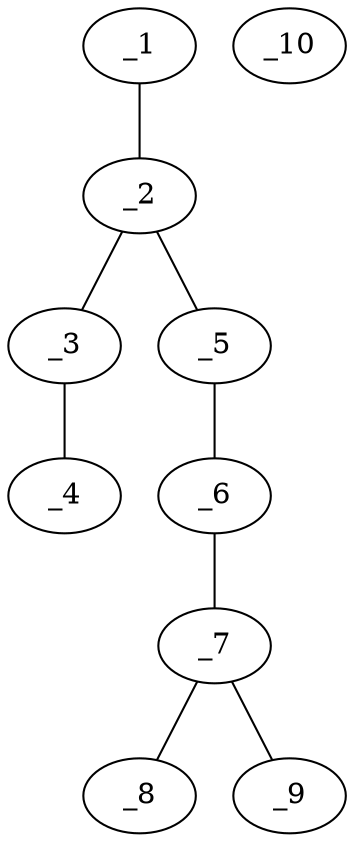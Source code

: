 graph molid651590 {
	_1	 [charge=0,
		chem=1,
		symbol="C  ",
		x="3.7321",
		y="-1.25"];
	_2	 [charge=0,
		chem=1,
		symbol="C  ",
		x="3.7321",
		y="-0.25"];
	_1 -- _2	 [valence=1];
	_3	 [charge=0,
		chem=4,
		symbol="N  ",
		x="2.866",
		y="0.25"];
	_2 -- _3	 [valence=2];
	_5	 [charge=0,
		chem=1,
		symbol="C  ",
		x="4.5981",
		y="0.25"];
	_2 -- _5	 [valence=1];
	_4	 [charge=0,
		chem=2,
		symbol="O  ",
		x=2,
		y="-0.25"];
	_3 -- _4	 [valence=1];
	_6	 [charge=0,
		chem=1,
		symbol="C  ",
		x="5.4641",
		y="-0.25"];
	_5 -- _6	 [valence=1];
	_7	 [charge=0,
		chem=4,
		symbol="N  ",
		x="6.3301",
		y="0.25"];
	_6 -- _7	 [valence=1];
	_8	 [charge=0,
		chem=1,
		symbol="C  ",
		x="7.1962",
		y="-0.25"];
	_7 -- _8	 [valence=1];
	_9	 [charge=0,
		chem=1,
		symbol="C  ",
		x="6.3301",
		y="1.25"];
	_7 -- _9	 [valence=1];
	_10	 [charge=0,
		chem=7,
		symbol="Cl ",
		x="9.1962",
		y=0];
}
